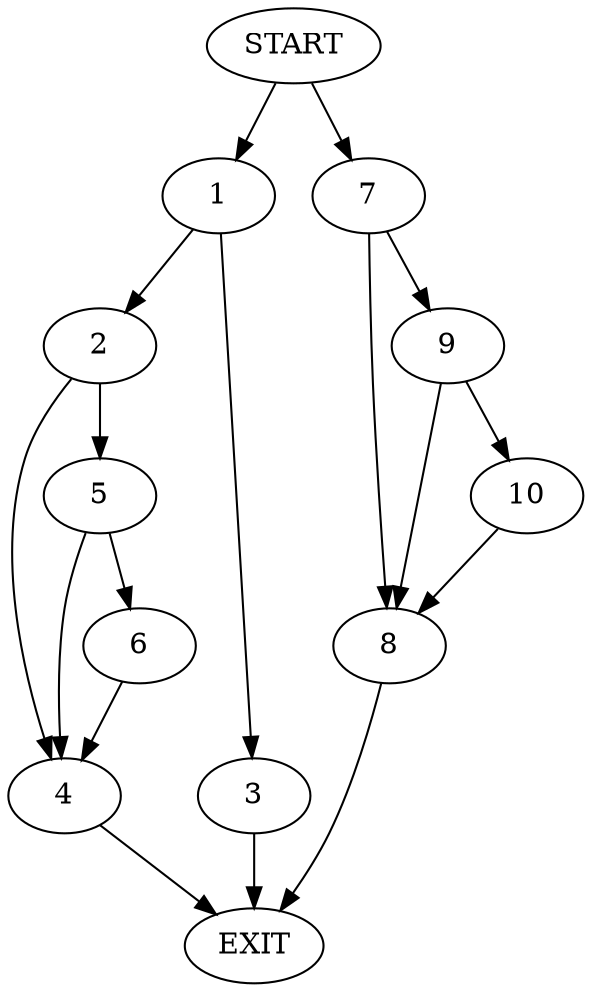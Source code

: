 digraph {
0 [label="START"]
11 [label="EXIT"]
0 -> 1
1 -> 2
1 -> 3
2 -> 4
2 -> 5
3 -> 11
5 -> 4
5 -> 6
4 -> 11
6 -> 4
0 -> 7
7 -> 8
7 -> 9
8 -> 11
9 -> 10
9 -> 8
10 -> 8
}
